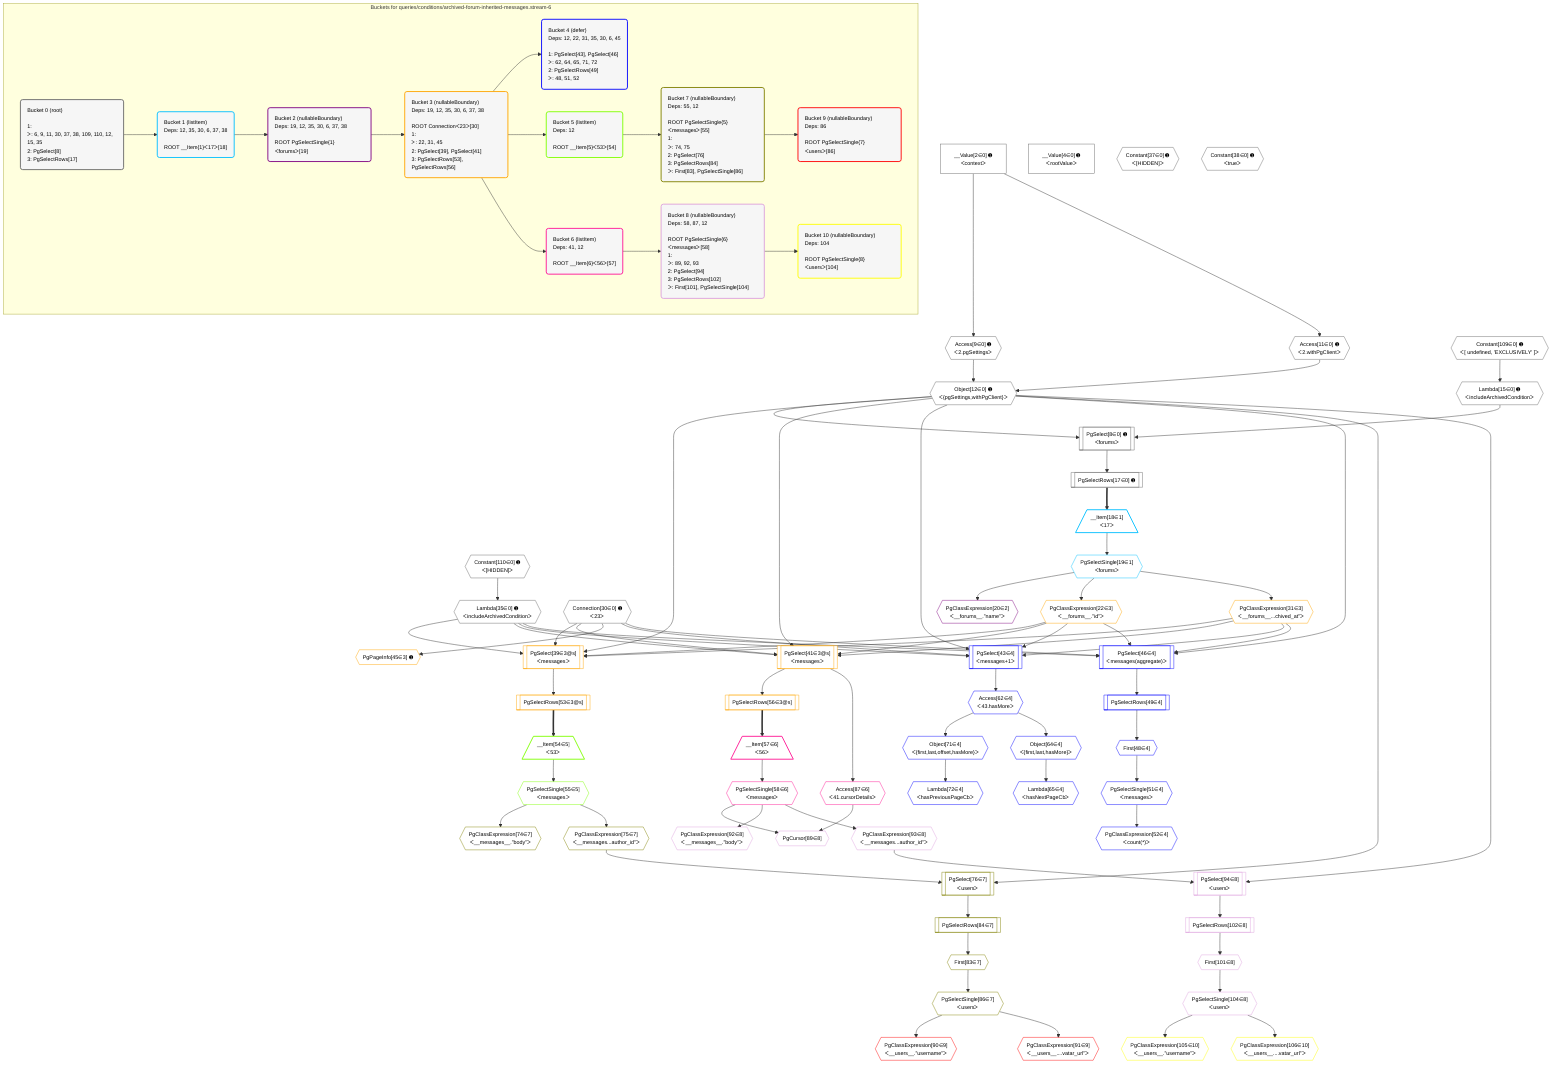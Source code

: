 %%{init: {'themeVariables': { 'fontSize': '12px'}}}%%
graph TD
    classDef path fill:#eee,stroke:#000,color:#000
    classDef plan fill:#fff,stroke-width:1px,color:#000
    classDef itemplan fill:#fff,stroke-width:2px,color:#000
    classDef unbatchedplan fill:#dff,stroke-width:1px,color:#000
    classDef sideeffectplan fill:#fcc,stroke-width:2px,color:#000
    classDef bucket fill:#f6f6f6,color:#000,stroke-width:2px,text-align:left

    subgraph "Buckets for queries/conditions/archived-forum-inherited-messages.stream-6"
    Bucket0("Bucket 0 (root)<br /><br />1: <br />ᐳ: 6, 9, 11, 30, 37, 38, 109, 110, 12, 15, 35<br />2: PgSelect[8]<br />3: PgSelectRows[17]"):::bucket
    Bucket1("Bucket 1 (listItem)<br />Deps: 12, 35, 30, 6, 37, 38<br /><br />ROOT __Item{1}ᐸ17ᐳ[18]"):::bucket
    Bucket2("Bucket 2 (nullableBoundary)<br />Deps: 19, 12, 35, 30, 6, 37, 38<br /><br />ROOT PgSelectSingle{1}ᐸforumsᐳ[19]"):::bucket
    Bucket3("Bucket 3 (nullableBoundary)<br />Deps: 19, 12, 35, 30, 6, 37, 38<br /><br />ROOT Connectionᐸ23ᐳ[30]<br />1: <br />ᐳ: 22, 31, 45<br />2: PgSelect[39], PgSelect[41]<br />3: PgSelectRows[53], PgSelectRows[56]"):::bucket
    Bucket4("Bucket 4 (defer)<br />Deps: 12, 22, 31, 35, 30, 6, 45<br /><br />1: PgSelect[43], PgSelect[46]<br />ᐳ: 62, 64, 65, 71, 72<br />2: PgSelectRows[49]<br />ᐳ: 48, 51, 52"):::bucket
    Bucket5("Bucket 5 (listItem)<br />Deps: 12<br /><br />ROOT __Item{5}ᐸ53ᐳ[54]"):::bucket
    Bucket6("Bucket 6 (listItem)<br />Deps: 41, 12<br /><br />ROOT __Item{6}ᐸ56ᐳ[57]"):::bucket
    Bucket7("Bucket 7 (nullableBoundary)<br />Deps: 55, 12<br /><br />ROOT PgSelectSingle{5}ᐸmessagesᐳ[55]<br />1: <br />ᐳ: 74, 75<br />2: PgSelect[76]<br />3: PgSelectRows[84]<br />ᐳ: First[83], PgSelectSingle[86]"):::bucket
    Bucket8("Bucket 8 (nullableBoundary)<br />Deps: 58, 87, 12<br /><br />ROOT PgSelectSingle{6}ᐸmessagesᐳ[58]<br />1: <br />ᐳ: 89, 92, 93<br />2: PgSelect[94]<br />3: PgSelectRows[102]<br />ᐳ: First[101], PgSelectSingle[104]"):::bucket
    Bucket9("Bucket 9 (nullableBoundary)<br />Deps: 86<br /><br />ROOT PgSelectSingle{7}ᐸusersᐳ[86]"):::bucket
    Bucket10("Bucket 10 (nullableBoundary)<br />Deps: 104<br /><br />ROOT PgSelectSingle{8}ᐸusersᐳ[104]"):::bucket
    end
    Bucket0 --> Bucket1
    Bucket1 --> Bucket2
    Bucket2 --> Bucket3
    Bucket3 --> Bucket4 & Bucket5 & Bucket6
    Bucket5 --> Bucket7
    Bucket6 --> Bucket8
    Bucket7 --> Bucket9
    Bucket8 --> Bucket10

    %% plan dependencies
    PgSelect8[["PgSelect[8∈0] ➊<br />ᐸforumsᐳ"]]:::plan
    Object12{{"Object[12∈0] ➊<br />ᐸ{pgSettings,withPgClient}ᐳ"}}:::plan
    Lambda15{{"Lambda[15∈0] ➊<br />ᐸincludeArchivedConditionᐳ"}}:::plan
    Object12 & Lambda15 --> PgSelect8
    Access9{{"Access[9∈0] ➊<br />ᐸ2.pgSettingsᐳ"}}:::plan
    Access11{{"Access[11∈0] ➊<br />ᐸ2.withPgClientᐳ"}}:::plan
    Access9 & Access11 --> Object12
    __Value2["__Value[2∈0] ➊<br />ᐸcontextᐳ"]:::plan
    __Value2 --> Access9
    __Value2 --> Access11
    Constant109{{"Constant[109∈0] ➊<br />ᐸ[ undefined, 'EXCLUSIVELY' ]ᐳ"}}:::plan
    Constant109 --> Lambda15
    PgSelectRows17[["PgSelectRows[17∈0] ➊"]]:::plan
    PgSelect8 --> PgSelectRows17
    Lambda35{{"Lambda[35∈0] ➊<br />ᐸincludeArchivedConditionᐳ"}}:::plan
    Constant110{{"Constant[110∈0] ➊<br />ᐸ[HIDDEN]ᐳ"}}:::plan
    Constant110 --> Lambda35
    __Value4["__Value[4∈0] ➊<br />ᐸrootValueᐳ"]:::plan
    Connection30{{"Connection[30∈0] ➊<br />ᐸ23ᐳ"}}:::plan
    Constant37{{"Constant[37∈0] ➊<br />ᐸ[HIDDEN]ᐳ"}}:::plan
    Constant38{{"Constant[38∈0] ➊<br />ᐸtrueᐳ"}}:::plan
    __Item18[/"__Item[18∈1]<br />ᐸ17ᐳ"\]:::itemplan
    PgSelectRows17 ==> __Item18
    PgSelectSingle19{{"PgSelectSingle[19∈1]<br />ᐸforumsᐳ"}}:::plan
    __Item18 --> PgSelectSingle19
    PgClassExpression20{{"PgClassExpression[20∈2]<br />ᐸ__forums__.”name”ᐳ"}}:::plan
    PgSelectSingle19 --> PgClassExpression20
    PgSelect39[["PgSelect[39∈3@s]<br />ᐸmessagesᐳ"]]:::plan
    PgClassExpression22{{"PgClassExpression[22∈3]<br />ᐸ__forums__.”id”ᐳ"}}:::plan
    PgClassExpression31{{"PgClassExpression[31∈3]<br />ᐸ__forums__...chived_at”ᐳ"}}:::plan
    Object12 & PgClassExpression22 & PgClassExpression31 & Lambda35 & Connection30 --> PgSelect39
    PgSelect41[["PgSelect[41∈3@s]<br />ᐸmessagesᐳ"]]:::plan
    Object12 & PgClassExpression22 & PgClassExpression31 & Lambda35 & Connection30 --> PgSelect41
    PgSelectSingle19 --> PgClassExpression22
    PgSelectSingle19 --> PgClassExpression31
    PgPageInfo45{{"PgPageInfo[45∈3] ➊"}}:::plan
    Connection30 --> PgPageInfo45
    PgSelectRows53[["PgSelectRows[53∈3@s]"]]:::plan
    PgSelect39 --> PgSelectRows53
    PgSelectRows56[["PgSelectRows[56∈3@s]"]]:::plan
    PgSelect41 --> PgSelectRows56
    PgSelect43[["PgSelect[43∈4]<br />ᐸmessages+1ᐳ"]]:::plan
    Object12 & PgClassExpression22 & PgClassExpression31 & Lambda35 & Connection30 --> PgSelect43
    PgSelect46[["PgSelect[46∈4]<br />ᐸmessages(aggregate)ᐳ"]]:::plan
    Object12 & PgClassExpression22 & PgClassExpression31 & Lambda35 & Connection30 --> PgSelect46
    Object71{{"Object[71∈4]<br />ᐸ{first,last,offset,hasMore}ᐳ"}}:::plan
    Access62{{"Access[62∈4]<br />ᐸ43.hasMoreᐳ"}}:::plan
    Access62 --> Object71
    Object64{{"Object[64∈4]<br />ᐸ{first,last,hasMore}ᐳ"}}:::plan
    Access62 --> Object64
    First48{{"First[48∈4]"}}:::plan
    PgSelectRows49[["PgSelectRows[49∈4]"]]:::plan
    PgSelectRows49 --> First48
    PgSelect46 --> PgSelectRows49
    PgSelectSingle51{{"PgSelectSingle[51∈4]<br />ᐸmessagesᐳ"}}:::plan
    First48 --> PgSelectSingle51
    PgClassExpression52{{"PgClassExpression[52∈4]<br />ᐸcount(*)ᐳ"}}:::plan
    PgSelectSingle51 --> PgClassExpression52
    PgSelect43 --> Access62
    Lambda65{{"Lambda[65∈4]<br />ᐸhasNextPageCbᐳ"}}:::plan
    Object64 --> Lambda65
    Lambda72{{"Lambda[72∈4]<br />ᐸhasPreviousPageCbᐳ"}}:::plan
    Object71 --> Lambda72
    __Item54[/"__Item[54∈5]<br />ᐸ53ᐳ"\]:::itemplan
    PgSelectRows53 ==> __Item54
    PgSelectSingle55{{"PgSelectSingle[55∈5]<br />ᐸmessagesᐳ"}}:::plan
    __Item54 --> PgSelectSingle55
    PgSelect76[["PgSelect[76∈7]<br />ᐸusersᐳ"]]:::plan
    PgClassExpression75{{"PgClassExpression[75∈7]<br />ᐸ__messages...author_id”ᐳ"}}:::plan
    Object12 & PgClassExpression75 --> PgSelect76
    PgClassExpression74{{"PgClassExpression[74∈7]<br />ᐸ__messages__.”body”ᐳ"}}:::plan
    PgSelectSingle55 --> PgClassExpression74
    PgSelectSingle55 --> PgClassExpression75
    First83{{"First[83∈7]"}}:::plan
    PgSelectRows84[["PgSelectRows[84∈7]"]]:::plan
    PgSelectRows84 --> First83
    PgSelect76 --> PgSelectRows84
    PgSelectSingle86{{"PgSelectSingle[86∈7]<br />ᐸusersᐳ"}}:::plan
    First83 --> PgSelectSingle86
    PgClassExpression90{{"PgClassExpression[90∈9]<br />ᐸ__users__.”username”ᐳ"}}:::plan
    PgSelectSingle86 --> PgClassExpression90
    PgClassExpression91{{"PgClassExpression[91∈9]<br />ᐸ__users__....vatar_url”ᐳ"}}:::plan
    PgSelectSingle86 --> PgClassExpression91
    __Item57[/"__Item[57∈6]<br />ᐸ56ᐳ"\]:::itemplan
    PgSelectRows56 ==> __Item57
    PgSelectSingle58{{"PgSelectSingle[58∈6]<br />ᐸmessagesᐳ"}}:::plan
    __Item57 --> PgSelectSingle58
    Access87{{"Access[87∈6]<br />ᐸ41.cursorDetailsᐳ"}}:::plan
    PgSelect41 --> Access87
    PgCursor89{{"PgCursor[89∈8]"}}:::plan
    PgSelectSingle58 & Access87 --> PgCursor89
    PgSelect94[["PgSelect[94∈8]<br />ᐸusersᐳ"]]:::plan
    PgClassExpression93{{"PgClassExpression[93∈8]<br />ᐸ__messages...author_id”ᐳ"}}:::plan
    Object12 & PgClassExpression93 --> PgSelect94
    PgClassExpression92{{"PgClassExpression[92∈8]<br />ᐸ__messages__.”body”ᐳ"}}:::plan
    PgSelectSingle58 --> PgClassExpression92
    PgSelectSingle58 --> PgClassExpression93
    First101{{"First[101∈8]"}}:::plan
    PgSelectRows102[["PgSelectRows[102∈8]"]]:::plan
    PgSelectRows102 --> First101
    PgSelect94 --> PgSelectRows102
    PgSelectSingle104{{"PgSelectSingle[104∈8]<br />ᐸusersᐳ"}}:::plan
    First101 --> PgSelectSingle104
    PgClassExpression105{{"PgClassExpression[105∈10]<br />ᐸ__users__.”username”ᐳ"}}:::plan
    PgSelectSingle104 --> PgClassExpression105
    PgClassExpression106{{"PgClassExpression[106∈10]<br />ᐸ__users__....vatar_url”ᐳ"}}:::plan
    PgSelectSingle104 --> PgClassExpression106

    %% define steps
    classDef bucket0 stroke:#696969
    class Bucket0,__Value2,__Value4,PgSelect8,Access9,Access11,Object12,Lambda15,PgSelectRows17,Connection30,Lambda35,Constant37,Constant38,Constant109,Constant110 bucket0
    classDef bucket1 stroke:#00bfff
    class Bucket1,__Item18,PgSelectSingle19 bucket1
    classDef bucket2 stroke:#7f007f
    class Bucket2,PgClassExpression20 bucket2
    classDef bucket3 stroke:#ffa500
    class Bucket3,PgClassExpression22,PgClassExpression31,PgSelect39,PgSelect41,PgPageInfo45,PgSelectRows53,PgSelectRows56 bucket3
    classDef bucket4 stroke:#0000ff
    class Bucket4,PgSelect43,PgSelect46,First48,PgSelectRows49,PgSelectSingle51,PgClassExpression52,Access62,Object64,Lambda65,Object71,Lambda72 bucket4
    classDef bucket5 stroke:#7fff00
    class Bucket5,__Item54,PgSelectSingle55 bucket5
    classDef bucket6 stroke:#ff1493
    class Bucket6,__Item57,PgSelectSingle58,Access87 bucket6
    classDef bucket7 stroke:#808000
    class Bucket7,PgClassExpression74,PgClassExpression75,PgSelect76,First83,PgSelectRows84,PgSelectSingle86 bucket7
    classDef bucket8 stroke:#dda0dd
    class Bucket8,PgCursor89,PgClassExpression92,PgClassExpression93,PgSelect94,First101,PgSelectRows102,PgSelectSingle104 bucket8
    classDef bucket9 stroke:#ff0000
    class Bucket9,PgClassExpression90,PgClassExpression91 bucket9
    classDef bucket10 stroke:#ffff00
    class Bucket10,PgClassExpression105,PgClassExpression106 bucket10